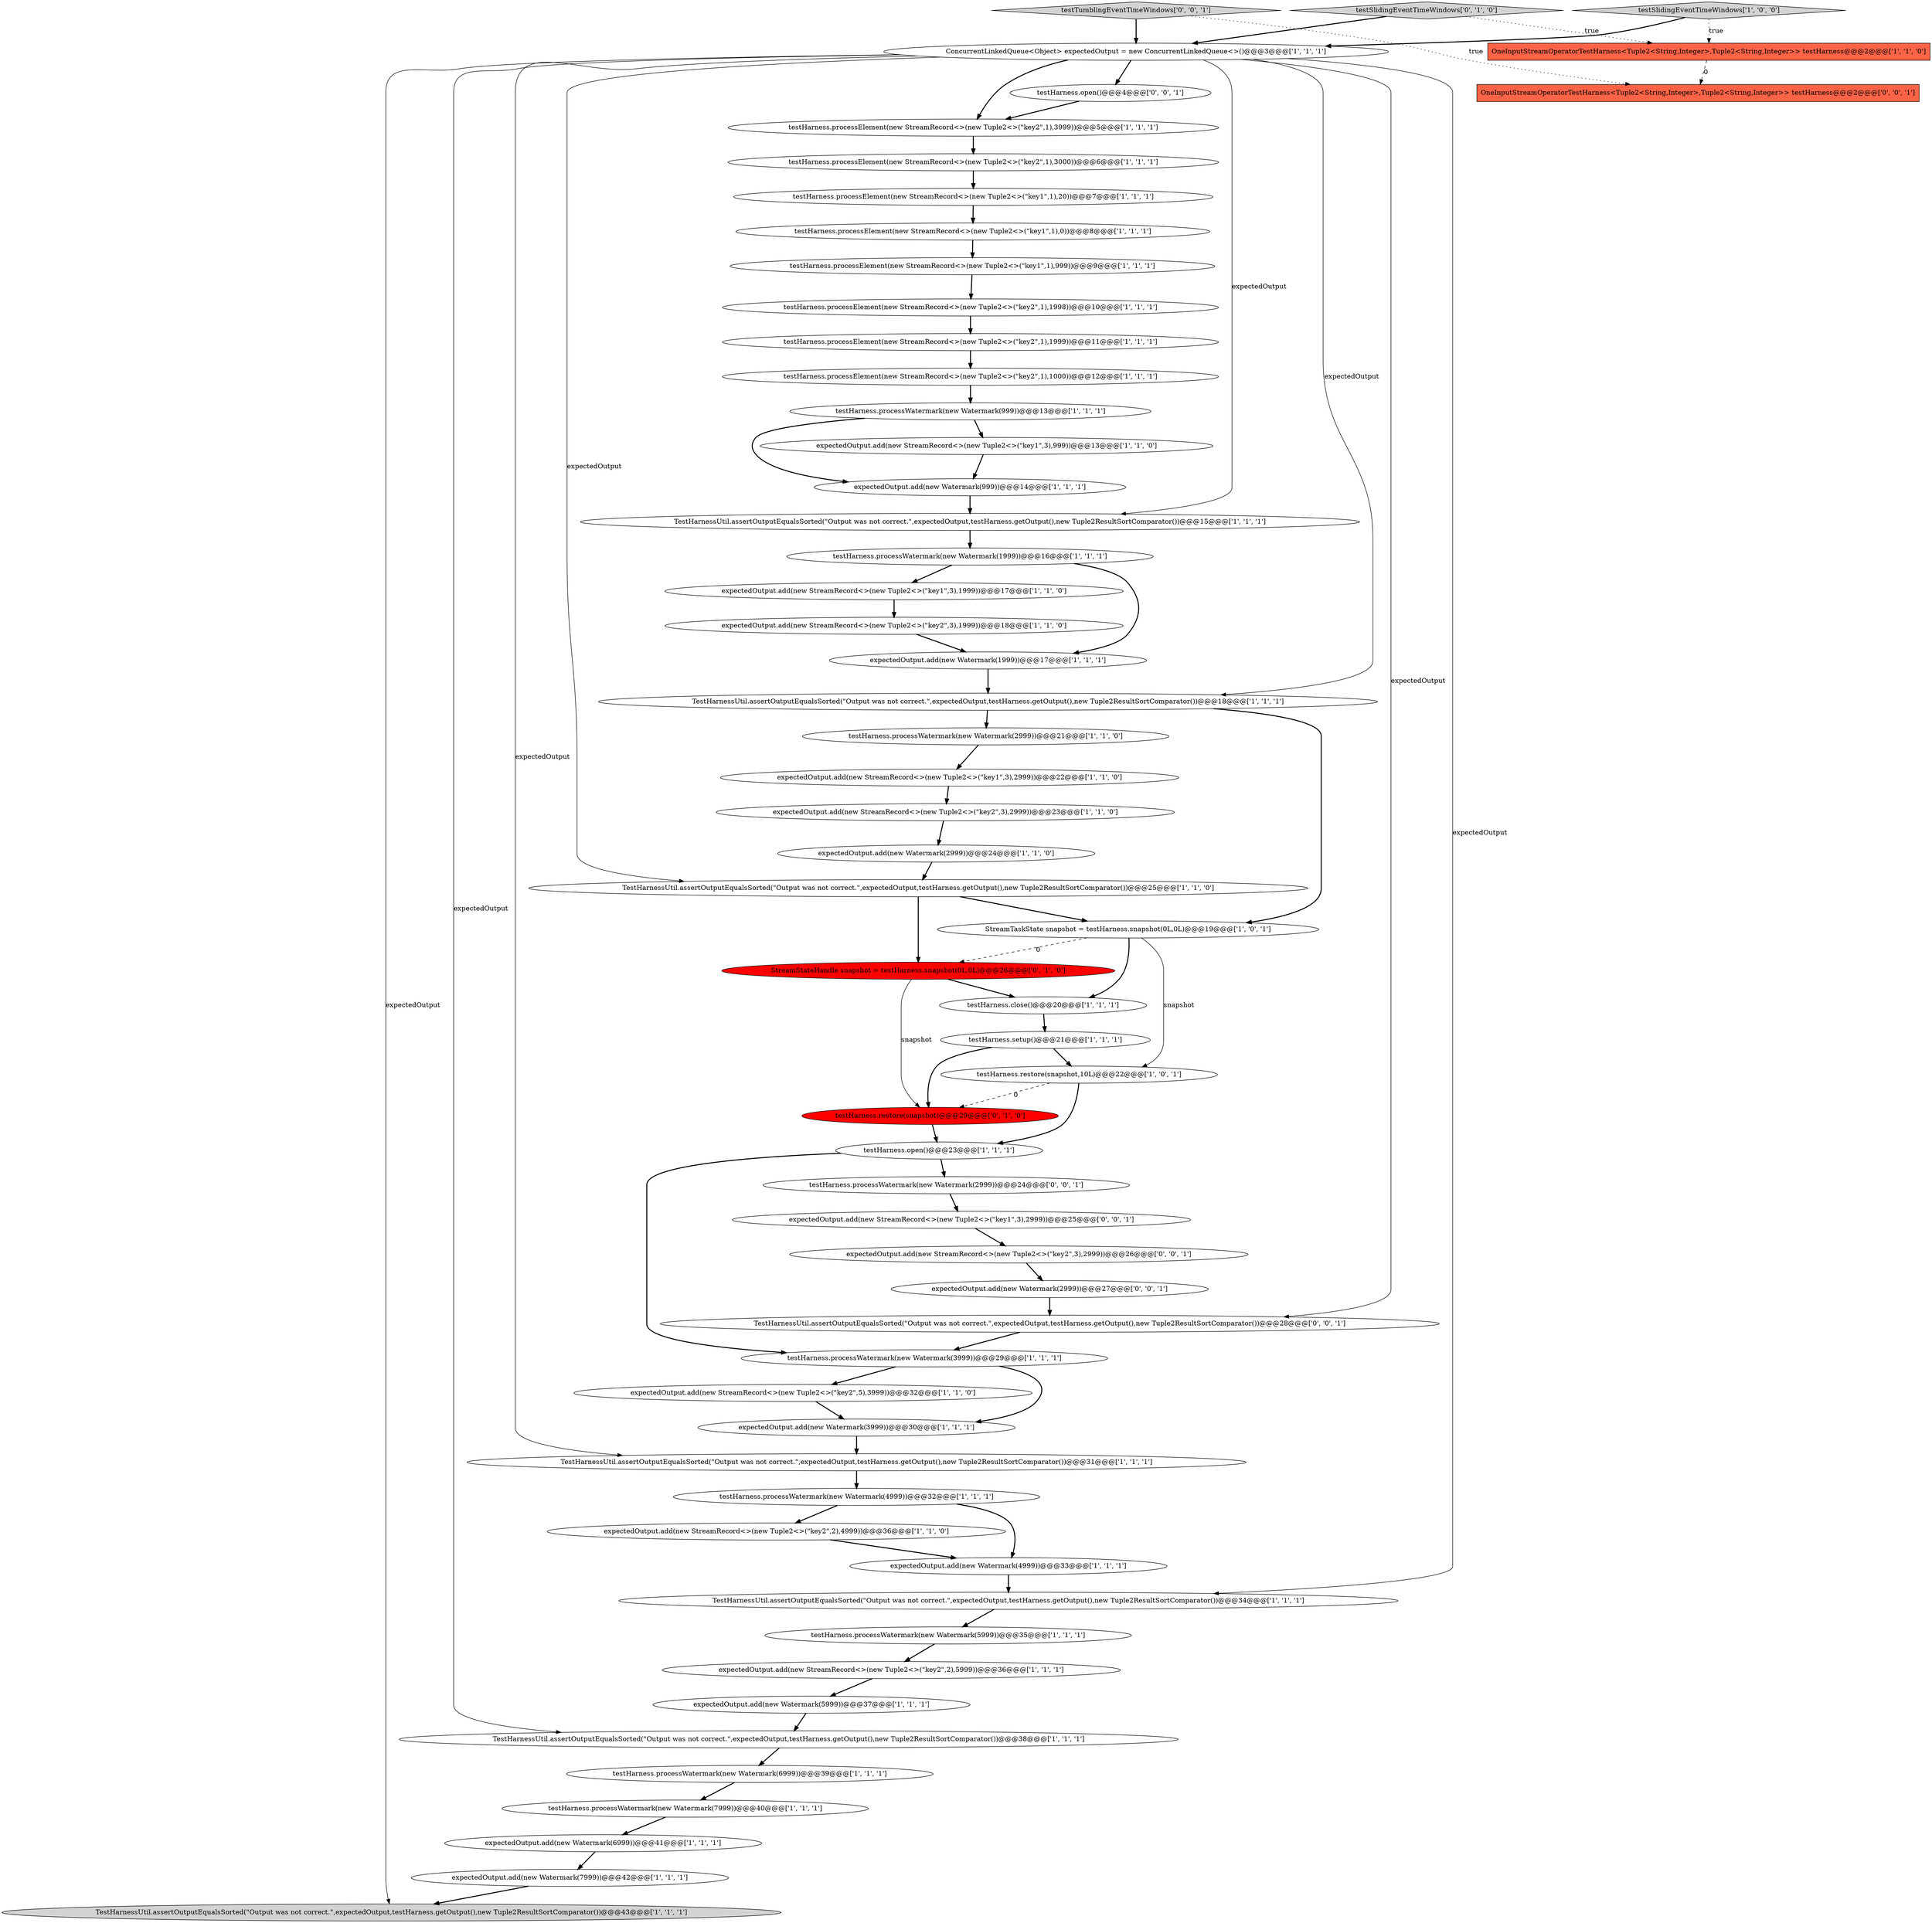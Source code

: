digraph {
50 [style = filled, label = "testHarness.processWatermark(new Watermark(2999))@@@24@@@['0', '0', '1']", fillcolor = white, shape = ellipse image = "AAA0AAABBB3BBB"];
38 [style = filled, label = "testHarness.processElement(new StreamRecord<>(new Tuple2<>(\"key2\",1),1998))@@@10@@@['1', '1', '1']", fillcolor = white, shape = ellipse image = "AAA0AAABBB1BBB"];
8 [style = filled, label = "testHarness.processWatermark(new Watermark(4999))@@@32@@@['1', '1', '1']", fillcolor = white, shape = ellipse image = "AAA0AAABBB1BBB"];
17 [style = filled, label = "testHarness.processElement(new StreamRecord<>(new Tuple2<>(\"key2\",1),3000))@@@6@@@['1', '1', '1']", fillcolor = white, shape = ellipse image = "AAA0AAABBB1BBB"];
51 [style = filled, label = "testTumblingEventTimeWindows['0', '0', '1']", fillcolor = lightgray, shape = diamond image = "AAA0AAABBB3BBB"];
3 [style = filled, label = "expectedOutput.add(new Watermark(6999))@@@41@@@['1', '1', '1']", fillcolor = white, shape = ellipse image = "AAA0AAABBB1BBB"];
19 [style = filled, label = "OneInputStreamOperatorTestHarness<Tuple2<String,Integer>,Tuple2<String,Integer>> testHarness@@@2@@@['1', '1', '0']", fillcolor = tomato, shape = box image = "AAA0AAABBB1BBB"];
22 [style = filled, label = "TestHarnessUtil.assertOutputEqualsSorted(\"Output was not correct.\",expectedOutput,testHarness.getOutput(),new Tuple2ResultSortComparator())@@@31@@@['1', '1', '1']", fillcolor = white, shape = ellipse image = "AAA0AAABBB1BBB"];
44 [style = filled, label = "expectedOutput.add(new Watermark(1999))@@@17@@@['1', '1', '1']", fillcolor = white, shape = ellipse image = "AAA0AAABBB1BBB"];
52 [style = filled, label = "expectedOutput.add(new Watermark(2999))@@@27@@@['0', '0', '1']", fillcolor = white, shape = ellipse image = "AAA0AAABBB3BBB"];
25 [style = filled, label = "testHarness.processWatermark(new Watermark(7999))@@@40@@@['1', '1', '1']", fillcolor = white, shape = ellipse image = "AAA0AAABBB1BBB"];
20 [style = filled, label = "expectedOutput.add(new Watermark(999))@@@14@@@['1', '1', '1']", fillcolor = white, shape = ellipse image = "AAA0AAABBB1BBB"];
13 [style = filled, label = "expectedOutput.add(new StreamRecord<>(new Tuple2<>(\"key1\",3),1999))@@@17@@@['1', '1', '0']", fillcolor = white, shape = ellipse image = "AAA0AAABBB1BBB"];
33 [style = filled, label = "testHarness.processElement(new StreamRecord<>(new Tuple2<>(\"key1\",1),999))@@@9@@@['1', '1', '1']", fillcolor = white, shape = ellipse image = "AAA0AAABBB1BBB"];
45 [style = filled, label = "expectedOutput.add(new StreamRecord<>(new Tuple2<>(\"key1\",3),2999))@@@22@@@['1', '1', '0']", fillcolor = white, shape = ellipse image = "AAA0AAABBB1BBB"];
43 [style = filled, label = "TestHarnessUtil.assertOutputEqualsSorted(\"Output was not correct.\",expectedOutput,testHarness.getOutput(),new Tuple2ResultSortComparator())@@@43@@@['1', '1', '1']", fillcolor = lightgray, shape = ellipse image = "AAA0AAABBB1BBB"];
53 [style = filled, label = "testHarness.open()@@@4@@@['0', '0', '1']", fillcolor = white, shape = ellipse image = "AAA0AAABBB3BBB"];
27 [style = filled, label = "expectedOutput.add(new StreamRecord<>(new Tuple2<>(\"key2\",2),5999))@@@36@@@['1', '1', '1']", fillcolor = white, shape = ellipse image = "AAA0AAABBB1BBB"];
6 [style = filled, label = "TestHarnessUtil.assertOutputEqualsSorted(\"Output was not correct.\",expectedOutput,testHarness.getOutput(),new Tuple2ResultSortComparator())@@@25@@@['1', '1', '0']", fillcolor = white, shape = ellipse image = "AAA0AAABBB1BBB"];
54 [style = filled, label = "OneInputStreamOperatorTestHarness<Tuple2<String,Integer>,Tuple2<String,Integer>> testHarness@@@2@@@['0', '0', '1']", fillcolor = tomato, shape = box image = "AAA0AAABBB3BBB"];
34 [style = filled, label = "TestHarnessUtil.assertOutputEqualsSorted(\"Output was not correct.\",expectedOutput,testHarness.getOutput(),new Tuple2ResultSortComparator())@@@18@@@['1', '1', '1']", fillcolor = white, shape = ellipse image = "AAA0AAABBB1BBB"];
40 [style = filled, label = "expectedOutput.add(new StreamRecord<>(new Tuple2<>(\"key1\",3),999))@@@13@@@['1', '1', '0']", fillcolor = white, shape = ellipse image = "AAA0AAABBB1BBB"];
46 [style = filled, label = "TestHarnessUtil.assertOutputEqualsSorted(\"Output was not correct.\",expectedOutput,testHarness.getOutput(),new Tuple2ResultSortComparator())@@@34@@@['1', '1', '1']", fillcolor = white, shape = ellipse image = "AAA0AAABBB1BBB"];
7 [style = filled, label = "testHarness.processElement(new StreamRecord<>(new Tuple2<>(\"key2\",1),1999))@@@11@@@['1', '1', '1']", fillcolor = white, shape = ellipse image = "AAA0AAABBB1BBB"];
14 [style = filled, label = "testHarness.restore(snapshot,10L)@@@22@@@['1', '0', '1']", fillcolor = white, shape = ellipse image = "AAA0AAABBB1BBB"];
16 [style = filled, label = "testHarness.processWatermark(new Watermark(999))@@@13@@@['1', '1', '1']", fillcolor = white, shape = ellipse image = "AAA0AAABBB1BBB"];
36 [style = filled, label = "testHarness.processElement(new StreamRecord<>(new Tuple2<>(\"key2\",1),1000))@@@12@@@['1', '1', '1']", fillcolor = white, shape = ellipse image = "AAA0AAABBB1BBB"];
37 [style = filled, label = "expectedOutput.add(new StreamRecord<>(new Tuple2<>(\"key2\",2),4999))@@@36@@@['1', '1', '0']", fillcolor = white, shape = ellipse image = "AAA0AAABBB1BBB"];
39 [style = filled, label = "expectedOutput.add(new Watermark(5999))@@@37@@@['1', '1', '1']", fillcolor = white, shape = ellipse image = "AAA0AAABBB1BBB"];
4 [style = filled, label = "StreamTaskState snapshot = testHarness.snapshot(0L,0L)@@@19@@@['1', '0', '1']", fillcolor = white, shape = ellipse image = "AAA0AAABBB1BBB"];
55 [style = filled, label = "expectedOutput.add(new StreamRecord<>(new Tuple2<>(\"key2\",3),2999))@@@26@@@['0', '0', '1']", fillcolor = white, shape = ellipse image = "AAA0AAABBB3BBB"];
15 [style = filled, label = "testHarness.processElement(new StreamRecord<>(new Tuple2<>(\"key1\",1),20))@@@7@@@['1', '1', '1']", fillcolor = white, shape = ellipse image = "AAA0AAABBB1BBB"];
1 [style = filled, label = "testHarness.processWatermark(new Watermark(5999))@@@35@@@['1', '1', '1']", fillcolor = white, shape = ellipse image = "AAA0AAABBB1BBB"];
5 [style = filled, label = "testHarness.close()@@@20@@@['1', '1', '1']", fillcolor = white, shape = ellipse image = "AAA0AAABBB1BBB"];
35 [style = filled, label = "testHarness.processElement(new StreamRecord<>(new Tuple2<>(\"key2\",1),3999))@@@5@@@['1', '1', '1']", fillcolor = white, shape = ellipse image = "AAA0AAABBB1BBB"];
41 [style = filled, label = "expectedOutput.add(new Watermark(4999))@@@33@@@['1', '1', '1']", fillcolor = white, shape = ellipse image = "AAA0AAABBB1BBB"];
29 [style = filled, label = "testHarness.processWatermark(new Watermark(2999))@@@21@@@['1', '1', '0']", fillcolor = white, shape = ellipse image = "AAA0AAABBB1BBB"];
18 [style = filled, label = "testHarness.open()@@@23@@@['1', '1', '1']", fillcolor = white, shape = ellipse image = "AAA0AAABBB1BBB"];
0 [style = filled, label = "expectedOutput.add(new StreamRecord<>(new Tuple2<>(\"key2\",3),2999))@@@23@@@['1', '1', '0']", fillcolor = white, shape = ellipse image = "AAA0AAABBB1BBB"];
31 [style = filled, label = "expectedOutput.add(new StreamRecord<>(new Tuple2<>(\"key2\",3),1999))@@@18@@@['1', '1', '0']", fillcolor = white, shape = ellipse image = "AAA0AAABBB1BBB"];
47 [style = filled, label = "StreamStateHandle snapshot = testHarness.snapshot(0L,0L)@@@26@@@['0', '1', '0']", fillcolor = red, shape = ellipse image = "AAA1AAABBB2BBB"];
48 [style = filled, label = "testHarness.restore(snapshot)@@@29@@@['0', '1', '0']", fillcolor = red, shape = ellipse image = "AAA1AAABBB2BBB"];
57 [style = filled, label = "expectedOutput.add(new StreamRecord<>(new Tuple2<>(\"key1\",3),2999))@@@25@@@['0', '0', '1']", fillcolor = white, shape = ellipse image = "AAA0AAABBB3BBB"];
2 [style = filled, label = "testHarness.setup()@@@21@@@['1', '1', '1']", fillcolor = white, shape = ellipse image = "AAA0AAABBB1BBB"];
56 [style = filled, label = "TestHarnessUtil.assertOutputEqualsSorted(\"Output was not correct.\",expectedOutput,testHarness.getOutput(),new Tuple2ResultSortComparator())@@@28@@@['0', '0', '1']", fillcolor = white, shape = ellipse image = "AAA0AAABBB3BBB"];
28 [style = filled, label = "testHarness.processElement(new StreamRecord<>(new Tuple2<>(\"key1\",1),0))@@@8@@@['1', '1', '1']", fillcolor = white, shape = ellipse image = "AAA0AAABBB1BBB"];
11 [style = filled, label = "ConcurrentLinkedQueue<Object> expectedOutput = new ConcurrentLinkedQueue<>()@@@3@@@['1', '1', '1']", fillcolor = white, shape = ellipse image = "AAA0AAABBB1BBB"];
12 [style = filled, label = "expectedOutput.add(new StreamRecord<>(new Tuple2<>(\"key2\",5),3999))@@@32@@@['1', '1', '0']", fillcolor = white, shape = ellipse image = "AAA0AAABBB1BBB"];
21 [style = filled, label = "expectedOutput.add(new Watermark(7999))@@@42@@@['1', '1', '1']", fillcolor = white, shape = ellipse image = "AAA0AAABBB1BBB"];
24 [style = filled, label = "testHarness.processWatermark(new Watermark(1999))@@@16@@@['1', '1', '1']", fillcolor = white, shape = ellipse image = "AAA0AAABBB1BBB"];
26 [style = filled, label = "testHarness.processWatermark(new Watermark(3999))@@@29@@@['1', '1', '1']", fillcolor = white, shape = ellipse image = "AAA0AAABBB1BBB"];
49 [style = filled, label = "testSlidingEventTimeWindows['0', '1', '0']", fillcolor = lightgray, shape = diamond image = "AAA0AAABBB2BBB"];
32 [style = filled, label = "TestHarnessUtil.assertOutputEqualsSorted(\"Output was not correct.\",expectedOutput,testHarness.getOutput(),new Tuple2ResultSortComparator())@@@15@@@['1', '1', '1']", fillcolor = white, shape = ellipse image = "AAA0AAABBB1BBB"];
10 [style = filled, label = "testSlidingEventTimeWindows['1', '0', '0']", fillcolor = lightgray, shape = diamond image = "AAA0AAABBB1BBB"];
9 [style = filled, label = "expectedOutput.add(new Watermark(3999))@@@30@@@['1', '1', '1']", fillcolor = white, shape = ellipse image = "AAA0AAABBB1BBB"];
23 [style = filled, label = "testHarness.processWatermark(new Watermark(6999))@@@39@@@['1', '1', '1']", fillcolor = white, shape = ellipse image = "AAA0AAABBB1BBB"];
30 [style = filled, label = "TestHarnessUtil.assertOutputEqualsSorted(\"Output was not correct.\",expectedOutput,testHarness.getOutput(),new Tuple2ResultSortComparator())@@@38@@@['1', '1', '1']", fillcolor = white, shape = ellipse image = "AAA0AAABBB1BBB"];
42 [style = filled, label = "expectedOutput.add(new Watermark(2999))@@@24@@@['1', '1', '0']", fillcolor = white, shape = ellipse image = "AAA0AAABBB1BBB"];
9->22 [style = bold, label=""];
2->48 [style = bold, label=""];
34->29 [style = bold, label=""];
23->25 [style = bold, label=""];
47->48 [style = solid, label="snapshot"];
11->43 [style = solid, label="expectedOutput"];
16->40 [style = bold, label=""];
8->41 [style = bold, label=""];
11->32 [style = solid, label="expectedOutput"];
19->54 [style = dashed, label="0"];
11->46 [style = solid, label="expectedOutput"];
14->48 [style = dashed, label="0"];
57->55 [style = bold, label=""];
37->41 [style = bold, label=""];
21->43 [style = bold, label=""];
0->42 [style = bold, label=""];
18->26 [style = bold, label=""];
1->27 [style = bold, label=""];
30->23 [style = bold, label=""];
25->3 [style = bold, label=""];
24->44 [style = bold, label=""];
11->34 [style = solid, label="expectedOutput"];
20->32 [style = bold, label=""];
11->22 [style = solid, label="expectedOutput"];
52->56 [style = bold, label=""];
26->9 [style = bold, label=""];
4->14 [style = solid, label="snapshot"];
49->19 [style = dotted, label="true"];
4->47 [style = dashed, label="0"];
40->20 [style = bold, label=""];
12->9 [style = bold, label=""];
11->35 [style = bold, label=""];
29->45 [style = bold, label=""];
18->50 [style = bold, label=""];
39->30 [style = bold, label=""];
22->8 [style = bold, label=""];
11->53 [style = bold, label=""];
53->35 [style = bold, label=""];
11->6 [style = solid, label="expectedOutput"];
6->4 [style = bold, label=""];
5->2 [style = bold, label=""];
26->12 [style = bold, label=""];
27->39 [style = bold, label=""];
28->33 [style = bold, label=""];
42->6 [style = bold, label=""];
15->28 [style = bold, label=""];
31->44 [style = bold, label=""];
46->1 [style = bold, label=""];
38->7 [style = bold, label=""];
10->19 [style = dotted, label="true"];
50->57 [style = bold, label=""];
2->14 [style = bold, label=""];
45->0 [style = bold, label=""];
44->34 [style = bold, label=""];
47->5 [style = bold, label=""];
35->17 [style = bold, label=""];
17->15 [style = bold, label=""];
36->16 [style = bold, label=""];
34->4 [style = bold, label=""];
11->30 [style = solid, label="expectedOutput"];
33->38 [style = bold, label=""];
14->18 [style = bold, label=""];
41->46 [style = bold, label=""];
3->21 [style = bold, label=""];
8->37 [style = bold, label=""];
56->26 [style = bold, label=""];
48->18 [style = bold, label=""];
13->31 [style = bold, label=""];
55->52 [style = bold, label=""];
51->54 [style = dotted, label="true"];
16->20 [style = bold, label=""];
32->24 [style = bold, label=""];
49->11 [style = bold, label=""];
4->5 [style = bold, label=""];
6->47 [style = bold, label=""];
51->11 [style = bold, label=""];
7->36 [style = bold, label=""];
11->56 [style = solid, label="expectedOutput"];
24->13 [style = bold, label=""];
10->11 [style = bold, label=""];
}
